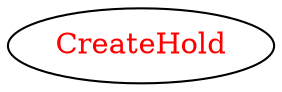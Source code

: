digraph dependencyGraph {
 concentrate=true;
 ranksep="2.0";
 rankdir="LR"; 
 splines="ortho";
"CreateHold" [fontcolor="red"];
}